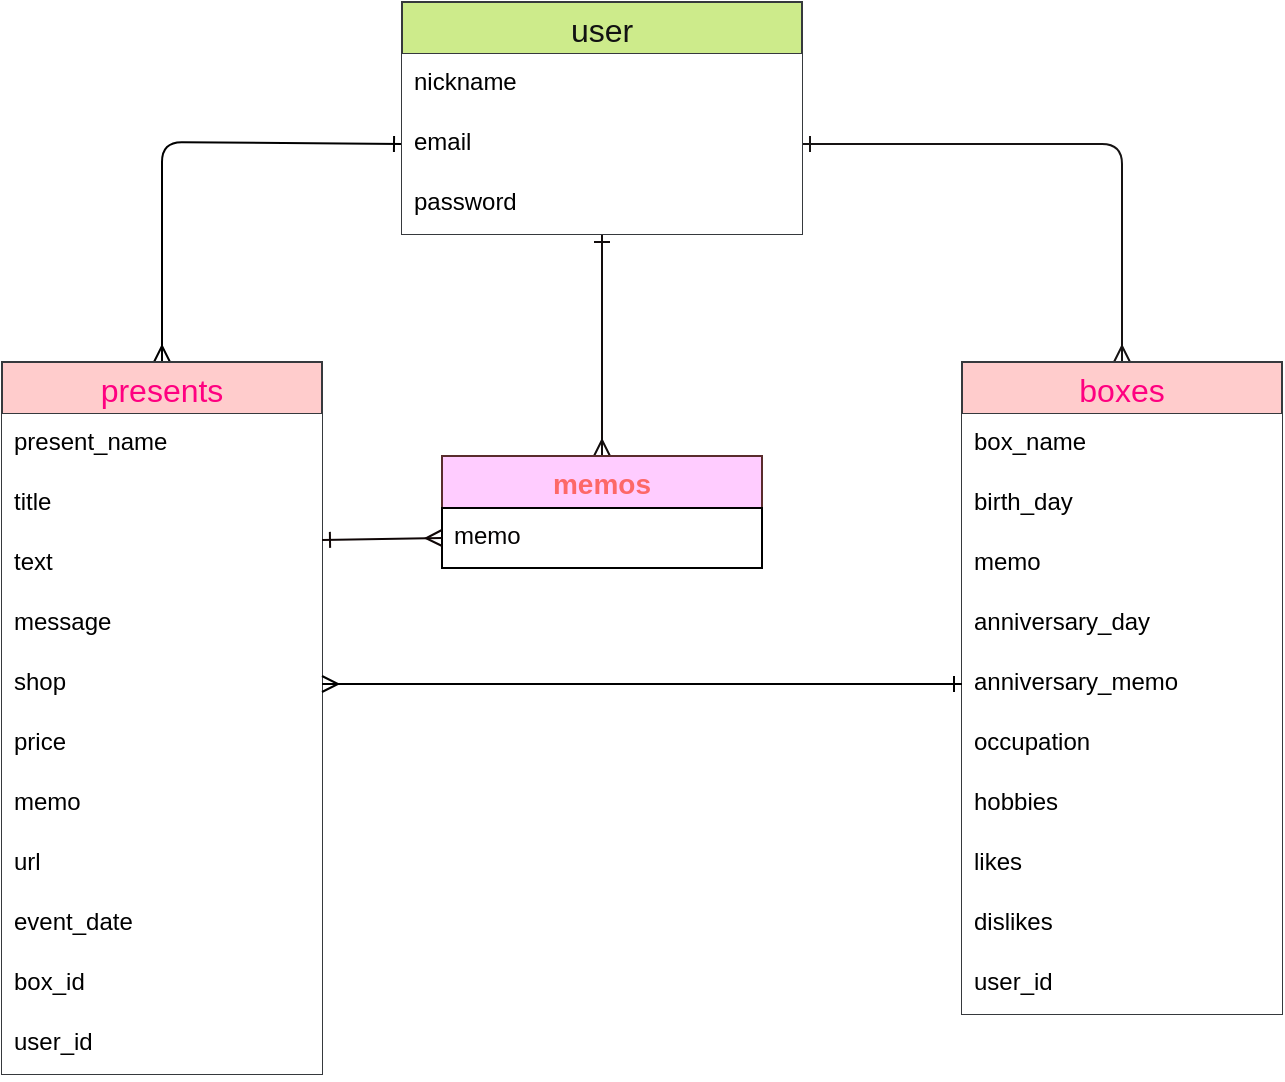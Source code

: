<mxfile>
    <diagram id="ubILFl2GkyTlnsLRJ46Y" name="ページ1">
        <mxGraphModel dx="906" dy="423" grid="0" gridSize="10" guides="1" tooltips="1" connect="1" arrows="1" fold="1" page="1" pageScale="1" pageWidth="827" pageHeight="1169" background="#ffffff" math="0" shadow="0">
            <root>
                <mxCell id="0"/>
                <mxCell id="1" parent="0"/>
                <mxCell id="48" style="edgeStyle=none;html=1;exitX=0.5;exitY=0;exitDx=0;exitDy=0;entryX=0;entryY=0.5;entryDx=0;entryDy=0;fontSize=16;fontColor=#030303;startArrow=ERmany;startFill=0;endArrow=ERone;endFill=0;strokeColor=#000000;" parent="1" source="6" target="36" edge="1">
                    <mxGeometry relative="1" as="geometry">
                        <Array as="points">
                            <mxPoint x="174" y="200"/>
                        </Array>
                    </mxGeometry>
                </mxCell>
                <mxCell id="6" value="presents" style="swimlane;fontStyle=0;childLayout=stackLayout;horizontal=1;startSize=26;horizontalStack=0;resizeParent=1;resizeParentMax=0;resizeLast=0;collapsible=1;marginBottom=0;align=center;fontSize=16;labelBorderColor=none;fillColor=#ffcccc;strokeColor=#36393d;rounded=0;labelBackgroundColor=none;fontColor=#FF0080;strokeWidth=1;" parent="1" vertex="1">
                    <mxGeometry x="94" y="310" width="160" height="356" as="geometry"/>
                </mxCell>
                <mxCell id="7" value="present_name" style="text;strokeColor=none;fillColor=#FFFFFF;spacingLeft=4;spacingRight=4;overflow=hidden;rotatable=0;points=[[0,0.5],[1,0.5]];portConstraint=eastwest;fontSize=12;labelBackgroundColor=none;fontColor=#000000;" parent="6" vertex="1">
                    <mxGeometry y="26" width="160" height="30" as="geometry"/>
                </mxCell>
                <mxCell id="15" value="title" style="text;strokeColor=none;fillColor=#FFFFFF;spacingLeft=4;spacingRight=4;overflow=hidden;rotatable=0;points=[[0,0.5],[1,0.5]];portConstraint=eastwest;fontSize=12;fontColor=#000000;labelBackgroundColor=none;" parent="6" vertex="1">
                    <mxGeometry y="56" width="160" height="30" as="geometry"/>
                </mxCell>
                <mxCell id="14" value="text" style="text;strokeColor=none;fillColor=#FFFFFF;spacingLeft=4;spacingRight=4;overflow=hidden;rotatable=0;points=[[0,0.5],[1,0.5]];portConstraint=eastwest;fontSize=12;fontColor=#000000;labelBackgroundColor=none;" parent="6" vertex="1">
                    <mxGeometry y="86" width="160" height="30" as="geometry"/>
                </mxCell>
                <mxCell id="13" value="message" style="text;strokeColor=none;fillColor=#FFFFFF;spacingLeft=4;spacingRight=4;overflow=hidden;rotatable=0;points=[[0,0.5],[1,0.5]];portConstraint=eastwest;fontSize=12;fontColor=#000000;labelBackgroundColor=none;" parent="6" vertex="1">
                    <mxGeometry y="116" width="160" height="30" as="geometry"/>
                </mxCell>
                <mxCell id="12" value="shop" style="text;strokeColor=none;fillColor=#FFFFFF;spacingLeft=4;spacingRight=4;overflow=hidden;rotatable=0;points=[[0,0.5],[1,0.5]];portConstraint=eastwest;fontSize=12;fontColor=#000000;labelBackgroundColor=none;" parent="6" vertex="1">
                    <mxGeometry y="146" width="160" height="30" as="geometry"/>
                </mxCell>
                <mxCell id="11" value="price" style="text;strokeColor=none;fillColor=#FFFFFF;spacingLeft=4;spacingRight=4;overflow=hidden;rotatable=0;points=[[0,0.5],[1,0.5]];portConstraint=eastwest;fontSize=12;fontColor=#000000;labelBackgroundColor=none;" parent="6" vertex="1">
                    <mxGeometry y="176" width="160" height="30" as="geometry"/>
                </mxCell>
                <mxCell id="10" value="memo" style="text;strokeColor=none;fillColor=#FFFFFF;spacingLeft=4;spacingRight=4;overflow=hidden;rotatable=0;points=[[0,0.5],[1,0.5]];portConstraint=eastwest;fontSize=12;fontColor=#000000;labelBackgroundColor=none;" parent="6" vertex="1">
                    <mxGeometry y="206" width="160" height="30" as="geometry"/>
                </mxCell>
                <mxCell id="18" value="url" style="text;strokeColor=none;fillColor=#FFFFFF;spacingLeft=4;spacingRight=4;overflow=hidden;rotatable=0;points=[[0,0.5],[1,0.5]];portConstraint=eastwest;fontSize=12;fontColor=#000000;labelBackgroundColor=none;" parent="6" vertex="1">
                    <mxGeometry y="236" width="160" height="30" as="geometry"/>
                </mxCell>
                <mxCell id="17" value="event_date" style="text;strokeColor=none;fillColor=#FFFFFF;spacingLeft=4;spacingRight=4;overflow=hidden;rotatable=0;points=[[0,0.5],[1,0.5]];portConstraint=eastwest;fontSize=12;fontColor=#000000;labelBackgroundColor=none;" parent="6" vertex="1">
                    <mxGeometry y="266" width="160" height="30" as="geometry"/>
                </mxCell>
                <mxCell id="31" value="box_id" style="text;strokeColor=none;fillColor=#FFFFFF;spacingLeft=4;spacingRight=4;overflow=hidden;rotatable=0;points=[[0,0.5],[1,0.5]];portConstraint=eastwest;fontSize=12;fontColor=#000000;labelBackgroundColor=none;" parent="6" vertex="1">
                    <mxGeometry y="296" width="160" height="30" as="geometry"/>
                </mxCell>
                <mxCell id="33" value="user_id" style="text;strokeColor=none;fillColor=#FFFFFF;spacingLeft=4;spacingRight=4;overflow=hidden;rotatable=0;points=[[0,0.5],[1,0.5]];portConstraint=eastwest;fontSize=12;fontColor=#000000;labelBackgroundColor=none;rounded=0;" parent="6" vertex="1">
                    <mxGeometry y="326" width="160" height="30" as="geometry"/>
                </mxCell>
                <mxCell id="47" style="edgeStyle=none;html=1;exitX=0.5;exitY=0;exitDx=0;exitDy=0;fontSize=16;fontColor=#030303;startArrow=ERmany;startFill=0;endArrow=ERone;endFill=0;entryX=1;entryY=0.5;entryDx=0;entryDy=0;strokeColor=#161313;" parent="1" source="19" target="36" edge="1">
                    <mxGeometry relative="1" as="geometry">
                        <mxPoint x="584" y="190" as="targetPoint"/>
                        <Array as="points">
                            <mxPoint x="654" y="201"/>
                        </Array>
                    </mxGeometry>
                </mxCell>
                <mxCell id="19" value="boxes" style="swimlane;fontStyle=0;childLayout=stackLayout;horizontal=1;startSize=26;horizontalStack=0;resizeParent=1;resizeParentMax=0;resizeLast=0;collapsible=1;marginBottom=0;align=center;fontSize=16;labelBorderColor=none;fillColor=#ffcccc;strokeColor=#36393d;rounded=0;labelBackgroundColor=none;fontColor=#FF0080;" parent="1" vertex="1">
                    <mxGeometry x="574" y="310" width="160" height="326" as="geometry"/>
                </mxCell>
                <mxCell id="21" value="box_name" style="text;strokeColor=none;fillColor=#FFFFFF;spacingLeft=4;spacingRight=4;overflow=hidden;rotatable=0;points=[[0,0.5],[1,0.5]];portConstraint=eastwest;fontSize=12;fontColor=#000000;" parent="19" vertex="1">
                    <mxGeometry y="26" width="160" height="30" as="geometry"/>
                </mxCell>
                <mxCell id="22" value="birth_day" style="text;strokeColor=none;fillColor=#FFFFFF;spacingLeft=4;spacingRight=4;overflow=hidden;rotatable=0;points=[[0,0.5],[1,0.5]];portConstraint=eastwest;fontSize=12;fontColor=#000000;" parent="19" vertex="1">
                    <mxGeometry y="56" width="160" height="30" as="geometry"/>
                </mxCell>
                <mxCell id="23" value="memo" style="text;strokeColor=none;fillColor=#FFFFFF;spacingLeft=4;spacingRight=4;overflow=hidden;rotatable=0;points=[[0,0.5],[1,0.5]];portConstraint=eastwest;fontSize=12;fontColor=#000000;" parent="19" vertex="1">
                    <mxGeometry y="86" width="160" height="30" as="geometry"/>
                </mxCell>
                <mxCell id="24" value="anniversary_day" style="text;strokeColor=none;fillColor=#FFFFFF;spacingLeft=4;spacingRight=4;overflow=hidden;rotatable=0;points=[[0,0.5],[1,0.5]];portConstraint=eastwest;fontSize=12;fontColor=#000000;" parent="19" vertex="1">
                    <mxGeometry y="116" width="160" height="30" as="geometry"/>
                </mxCell>
                <mxCell id="25" value="anniversary_memo" style="text;strokeColor=none;fillColor=#FFFFFF;spacingLeft=4;spacingRight=4;overflow=hidden;rotatable=0;points=[[0,0.5],[1,0.5]];portConstraint=eastwest;fontSize=12;fontColor=#000000;" parent="19" vertex="1">
                    <mxGeometry y="146" width="160" height="30" as="geometry"/>
                </mxCell>
                <mxCell id="26" value="occupation" style="text;strokeColor=none;fillColor=#FFFFFF;spacingLeft=4;spacingRight=4;overflow=hidden;rotatable=0;points=[[0,0.5],[1,0.5]];portConstraint=eastwest;fontSize=12;fontColor=#000000;" parent="19" vertex="1">
                    <mxGeometry y="176" width="160" height="30" as="geometry"/>
                </mxCell>
                <mxCell id="27" value="hobbies" style="text;strokeColor=none;fillColor=#FFFFFF;spacingLeft=4;spacingRight=4;overflow=hidden;rotatable=0;points=[[0,0.5],[1,0.5]];portConstraint=eastwest;fontSize=12;fontColor=#000000;" parent="19" vertex="1">
                    <mxGeometry y="206" width="160" height="30" as="geometry"/>
                </mxCell>
                <mxCell id="28" value="likes" style="text;strokeColor=none;fillColor=#FFFFFF;spacingLeft=4;spacingRight=4;overflow=hidden;rotatable=0;points=[[0,0.5],[1,0.5]];portConstraint=eastwest;fontSize=12;fontColor=#000000;" parent="19" vertex="1">
                    <mxGeometry y="236" width="160" height="30" as="geometry"/>
                </mxCell>
                <mxCell id="30" value="dislikes" style="text;strokeColor=none;fillColor=#FFFFFF;spacingLeft=4;spacingRight=4;overflow=hidden;rotatable=0;points=[[0,0.5],[1,0.5]];portConstraint=eastwest;fontSize=12;fontColor=#000000;" parent="19" vertex="1">
                    <mxGeometry y="266" width="160" height="30" as="geometry"/>
                </mxCell>
                <mxCell id="32" value="user_id" style="text;strokeColor=none;fillColor=#FFFFFF;spacingLeft=4;spacingRight=4;overflow=hidden;rotatable=0;points=[[0,0.5],[1,0.5]];portConstraint=eastwest;fontSize=12;fontColor=#000000;" parent="19" vertex="1">
                    <mxGeometry y="296" width="160" height="30" as="geometry"/>
                </mxCell>
                <mxCell id="54" style="edgeStyle=none;html=1;exitX=0.5;exitY=1;exitDx=0;exitDy=0;entryX=0.5;entryY=0;entryDx=0;entryDy=0;fontColor=#030202;strokeColor=#120d0d;startArrow=ERone;startFill=0;endArrow=ERmany;endFill=0;" edge="1" parent="1" source="34" target="49">
                    <mxGeometry relative="1" as="geometry"/>
                </mxCell>
                <mxCell id="34" value="user" style="swimlane;fontStyle=0;childLayout=stackLayout;horizontal=1;startSize=26;horizontalStack=0;resizeParent=1;resizeParentMax=0;resizeLast=0;collapsible=1;marginBottom=0;align=center;fontSize=16;labelBorderColor=none;fillColor=#cdeb8b;strokeColor=#36393d;rounded=0;labelBackgroundColor=none;fontColor=#121212;" parent="1" vertex="1">
                    <mxGeometry x="294" y="130" width="200" height="116" as="geometry"/>
                </mxCell>
                <mxCell id="35" value="nickname" style="text;strokeColor=none;fillColor=#FFFFFF;spacingLeft=4;spacingRight=4;overflow=hidden;rotatable=0;points=[[0,0.5],[1,0.5]];portConstraint=eastwest;fontSize=12;labelBackgroundColor=none;fontColor=#000000;" parent="34" vertex="1">
                    <mxGeometry y="26" width="200" height="30" as="geometry"/>
                </mxCell>
                <mxCell id="36" value="email" style="text;strokeColor=none;fillColor=#FFFFFF;spacingLeft=4;spacingRight=4;overflow=hidden;rotatable=0;points=[[0,0.5],[1,0.5]];portConstraint=eastwest;fontSize=12;fontColor=#000000;" parent="34" vertex="1">
                    <mxGeometry y="56" width="200" height="30" as="geometry"/>
                </mxCell>
                <mxCell id="37" value="password" style="text;strokeColor=none;fillColor=#FFFFFF;spacingLeft=4;spacingRight=4;overflow=hidden;rotatable=0;points=[[0,0.5],[1,0.5]];portConstraint=eastwest;fontSize=12;fontColor=#000000;rounded=0;" parent="34" vertex="1">
                    <mxGeometry y="86" width="200" height="30" as="geometry"/>
                </mxCell>
                <mxCell id="46" style="edgeStyle=none;html=1;exitX=1;exitY=0.5;exitDx=0;exitDy=0;entryX=0;entryY=0.5;entryDx=0;entryDy=0;fontSize=16;fontColor=#030303;startArrow=ERmany;startFill=0;endArrow=ERone;endFill=0;strokeColor=#000000;" parent="1" source="12" target="25" edge="1">
                    <mxGeometry relative="1" as="geometry"/>
                </mxCell>
                <mxCell id="49" value="memos" style="swimlane;fontStyle=1;childLayout=stackLayout;horizontal=1;startSize=26;horizontalStack=0;resizeParent=1;resizeParentMax=0;resizeLast=0;collapsible=1;marginBottom=0;align=center;fontSize=14;strokeColor=#592c2c;fillColor=#FFCCFF;fontColor=#fd6868;" vertex="1" parent="1">
                    <mxGeometry x="314" y="357" width="160" height="56" as="geometry"/>
                </mxCell>
                <mxCell id="50" value="memo" style="text;strokeColor=#000000;fillColor=none;spacingLeft=4;spacingRight=4;overflow=hidden;rotatable=0;points=[[0,0.5],[1,0.5]];portConstraint=eastwest;fontSize=12;fontColor=#030202;" vertex="1" parent="49">
                    <mxGeometry y="26" width="160" height="30" as="geometry"/>
                </mxCell>
                <mxCell id="53" style="edgeStyle=none;html=1;exitX=0;exitY=0.5;exitDx=0;exitDy=0;entryX=1;entryY=0.25;entryDx=0;entryDy=0;fontColor=#030202;strokeColor=#0f0606;startArrow=ERmany;startFill=0;endArrow=ERone;endFill=0;" edge="1" parent="1" source="50" target="6">
                    <mxGeometry relative="1" as="geometry"/>
                </mxCell>
            </root>
        </mxGraphModel>
    </diagram>
</mxfile>